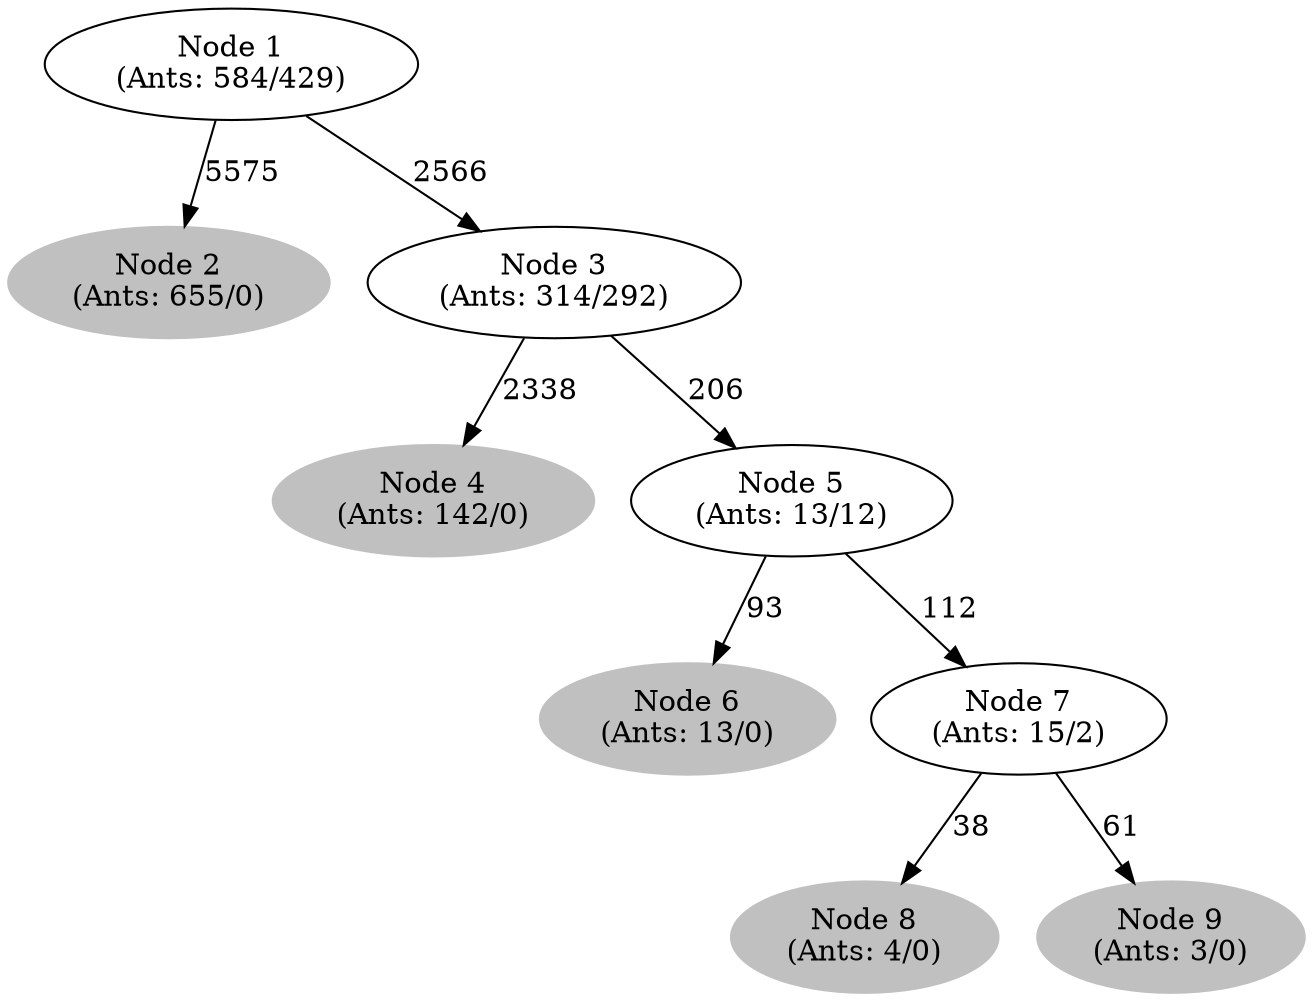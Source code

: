 digraph G {
	
	 "Node 2\n(Ants: 655/0)" [style=filled,color="gray"];
	"Node 1\n(Ants: 584/429)" -> "Node 2\n(Ants: 655/0)" [label=5575];
	 "Node 1\n(Ants: 584/429)" -> "Node 3\n(Ants: 314/292)" [label=2566];
	 "Node 4\n(Ants: 142/0)" [style=filled,color="gray"];
	"Node 3\n(Ants: 314/292)" -> "Node 4\n(Ants: 142/0)" [label=2338];
	 "Node 3\n(Ants: 314/292)" -> "Node 5\n(Ants: 13/12)" [label=206];
	 "Node 6\n(Ants: 13/0)" [style=filled,color="gray"];
	"Node 5\n(Ants: 13/12)" -> "Node 6\n(Ants: 13/0)" [label=93];
	 "Node 5\n(Ants: 13/12)" -> "Node 7\n(Ants: 15/2)" [label=112];
	 "Node 8\n(Ants: 4/0)" [style=filled,color="gray"];
	"Node 7\n(Ants: 15/2)" -> "Node 8\n(Ants: 4/0)" [label=38];
	 "Node 9\n(Ants: 3/0)" [style=filled,color="gray"];
	"Node 7\n(Ants: 15/2)" -> "Node 9\n(Ants: 3/0)" [label=61];
	 
}
